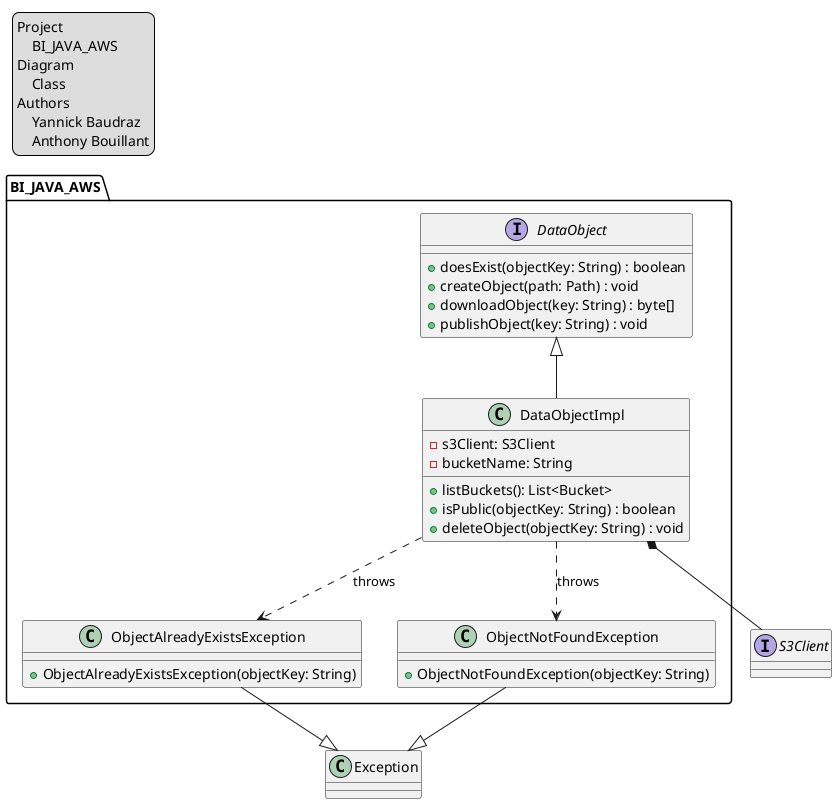 @startuml class_diagram
'https://plantuml.com/class-diagram

legend top left
    Project
        BI_JAVA_AWS
    Diagram
        Class
    Authors
        Yannick Baudraz
        Anthony Bouillant
endlegend

package BI_JAVA_AWS {
    interface DataObject {
        + doesExist(objectKey: String) : boolean
        + createObject(path: Path) : void
        + downloadObject(key: String) : byte[]
        + publishObject(key: String) : void
    }

    class DataObjectImpl {
        - s3Client: S3Client
        - bucketName: String
        + listBuckets(): List<Bucket>
        + isPublic(objectKey: String) : boolean
        + deleteObject(objectKey: String) : void
    }

    class ObjectAlreadyExistsException {
        + ObjectAlreadyExistsException(objectKey: String)
    }

    class ObjectNotFoundException {
        + ObjectNotFoundException(objectKey: String)
    }
}

class Exception

interface S3Client

DataObject <|-- DataObjectImpl

DataObjectImpl ..> ObjectAlreadyExistsException : throws
DataObjectImpl ..> ObjectNotFoundException : throws

ObjectAlreadyExistsException --|> Exception
ObjectNotFoundException --|> Exception

DataObjectImpl *-- S3Client

@enduml
